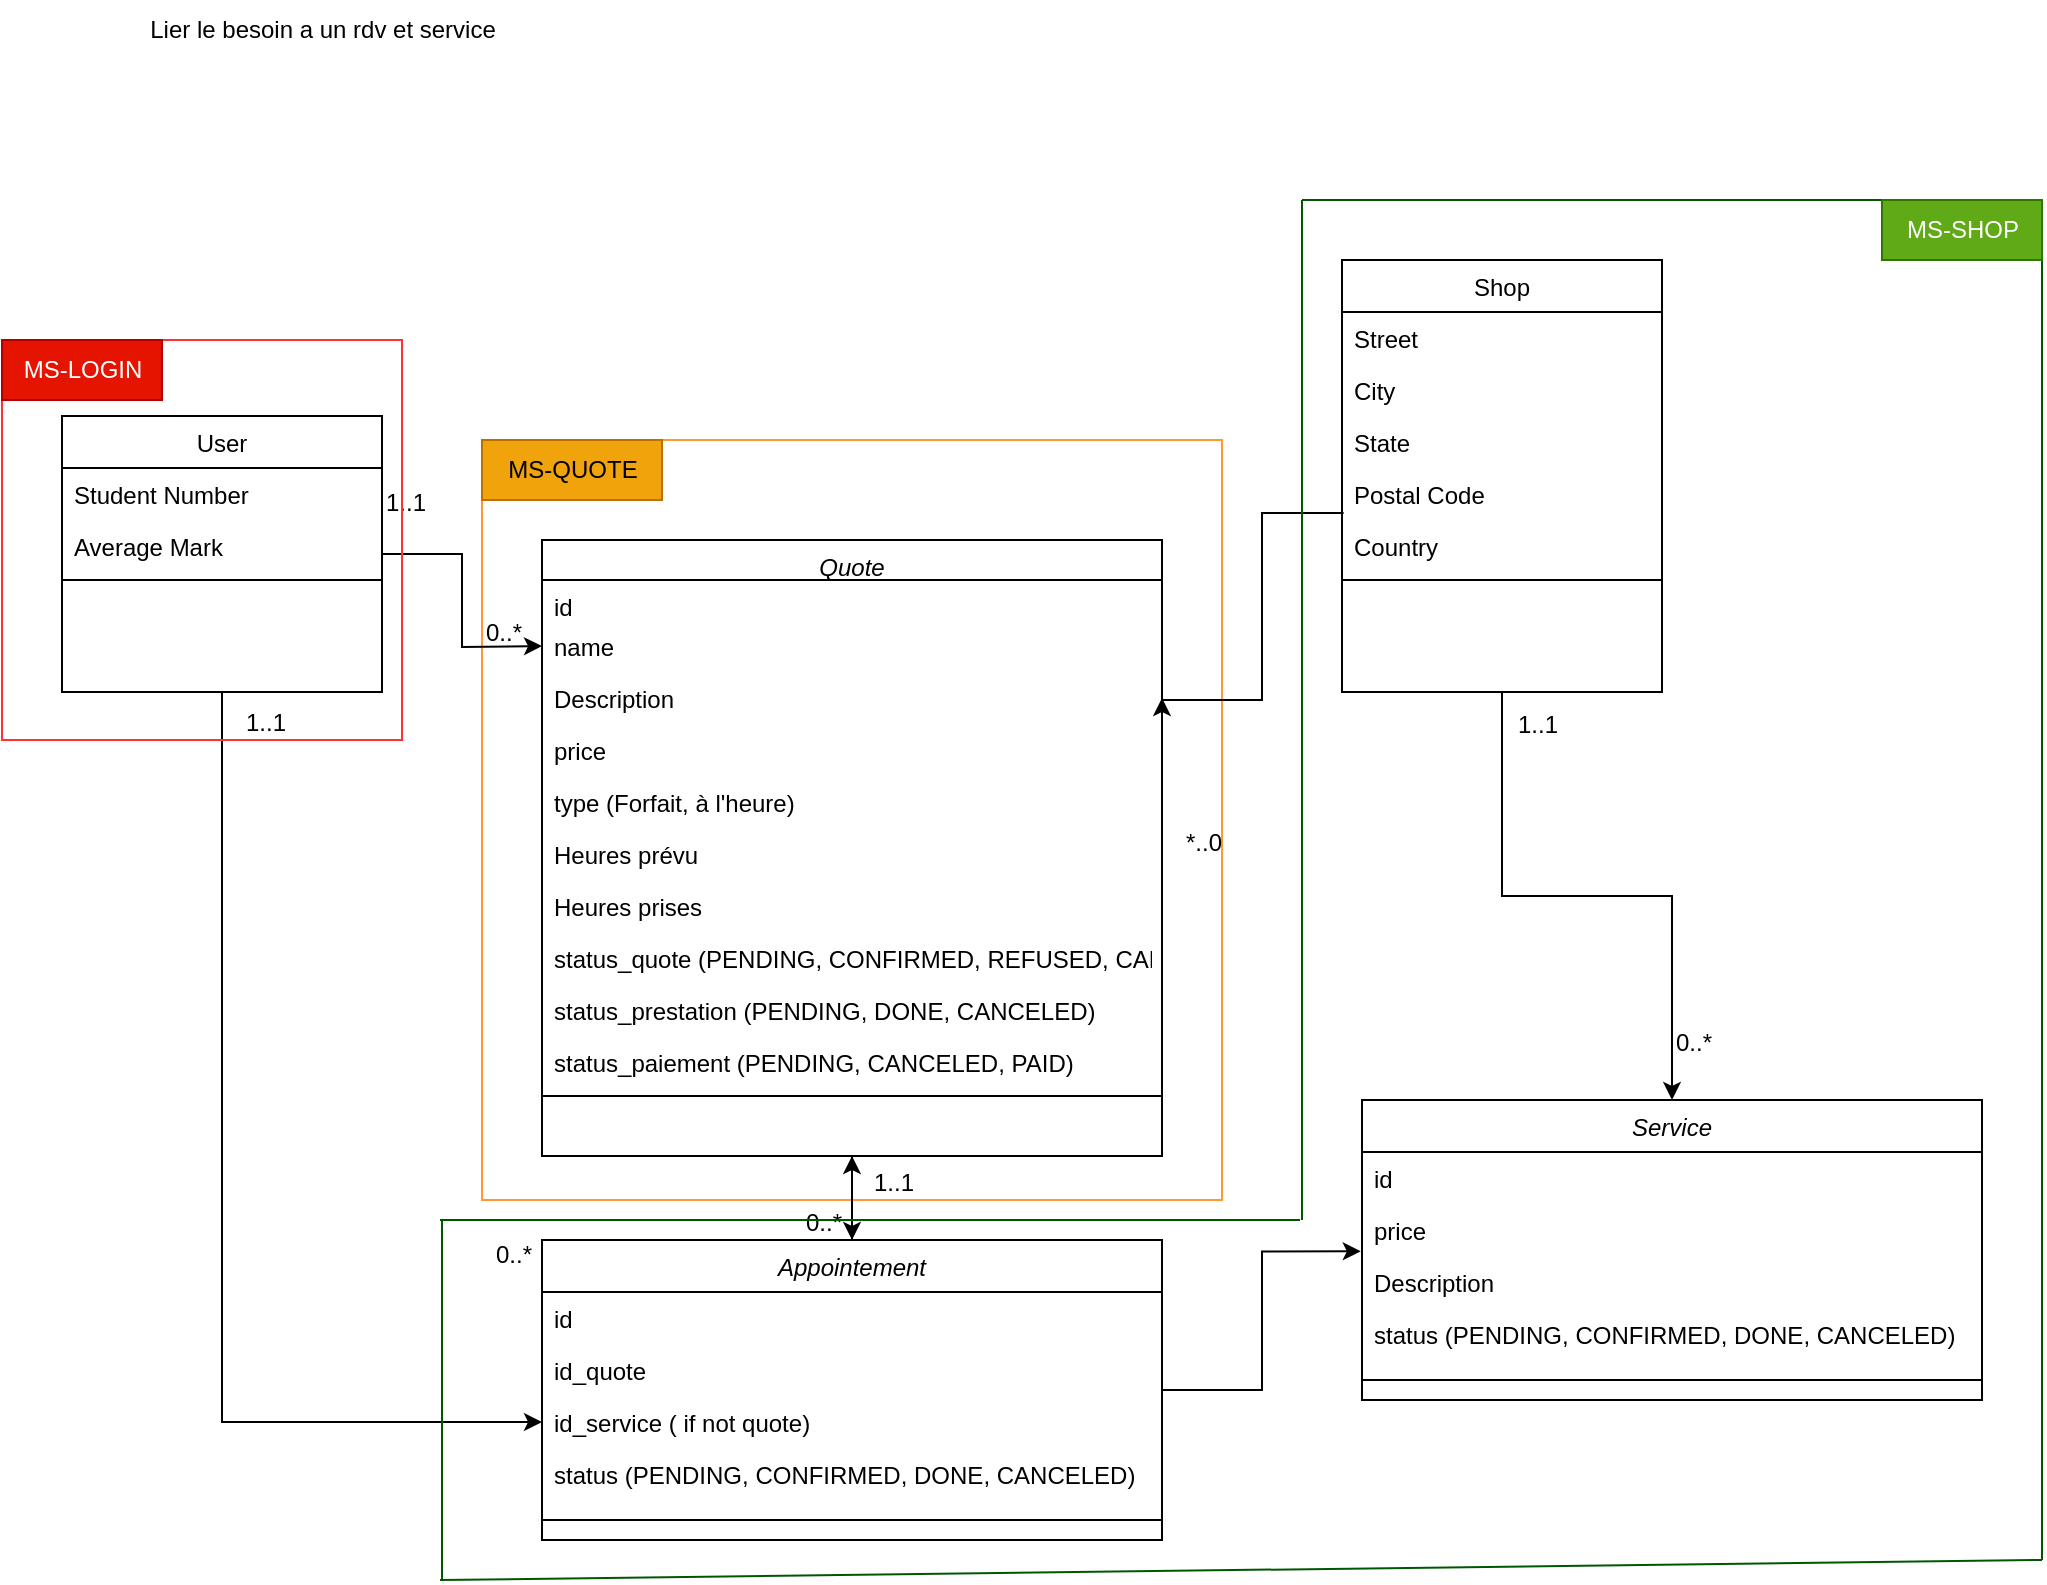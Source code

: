 <mxfile version="27.0.5">
  <diagram id="C5RBs43oDa-KdzZeNtuy" name="Page-1">
    <mxGraphModel dx="2253" dy="841" grid="1" gridSize="10" guides="1" tooltips="1" connect="1" arrows="1" fold="1" page="1" pageScale="1" pageWidth="827" pageHeight="1169" math="0" shadow="0">
      <root>
        <mxCell id="WIyWlLk6GJQsqaUBKTNV-0" />
        <mxCell id="WIyWlLk6GJQsqaUBKTNV-1" parent="WIyWlLk6GJQsqaUBKTNV-0" />
        <mxCell id="FIM97BLhAPrGq2V2twKV-51" value="" style="rounded=0;whiteSpace=wrap;html=1;fillColor=none;strokeColor=#FF9933;" vertex="1" parent="WIyWlLk6GJQsqaUBKTNV-1">
          <mxGeometry x="220" y="270" width="370" height="380" as="geometry" />
        </mxCell>
        <mxCell id="FIM97BLhAPrGq2V2twKV-27" style="edgeStyle=orthogonalEdgeStyle;rounded=0;orthogonalLoop=1;jettySize=auto;html=1;entryX=0;entryY=0.5;entryDx=0;entryDy=0;" edge="1" parent="WIyWlLk6GJQsqaUBKTNV-1" source="zkfFHV4jXpPFQw0GAbJ--6" target="FIM97BLhAPrGq2V2twKV-26">
          <mxGeometry relative="1" as="geometry" />
        </mxCell>
        <mxCell id="FIM97BLhAPrGq2V2twKV-42" style="edgeStyle=orthogonalEdgeStyle;rounded=0;orthogonalLoop=1;jettySize=auto;html=1;entryX=0;entryY=0.5;entryDx=0;entryDy=0;" edge="1" parent="WIyWlLk6GJQsqaUBKTNV-1" source="zkfFHV4jXpPFQw0GAbJ--6">
          <mxGeometry relative="1" as="geometry">
            <mxPoint x="250" y="373" as="targetPoint" />
          </mxGeometry>
        </mxCell>
        <mxCell id="zkfFHV4jXpPFQw0GAbJ--6" value="User" style="swimlane;fontStyle=0;align=center;verticalAlign=top;childLayout=stackLayout;horizontal=1;startSize=26;horizontalStack=0;resizeParent=1;resizeLast=0;collapsible=1;marginBottom=0;rounded=0;shadow=0;strokeWidth=1;" parent="WIyWlLk6GJQsqaUBKTNV-1" vertex="1">
          <mxGeometry x="10" y="258" width="160" height="138" as="geometry">
            <mxRectangle x="130" y="380" width="160" height="26" as="alternateBounds" />
          </mxGeometry>
        </mxCell>
        <mxCell id="zkfFHV4jXpPFQw0GAbJ--7" value="Student Number" style="text;align=left;verticalAlign=top;spacingLeft=4;spacingRight=4;overflow=hidden;rotatable=0;points=[[0,0.5],[1,0.5]];portConstraint=eastwest;" parent="zkfFHV4jXpPFQw0GAbJ--6" vertex="1">
          <mxGeometry y="26" width="160" height="26" as="geometry" />
        </mxCell>
        <mxCell id="zkfFHV4jXpPFQw0GAbJ--8" value="Average Mark" style="text;align=left;verticalAlign=top;spacingLeft=4;spacingRight=4;overflow=hidden;rotatable=0;points=[[0,0.5],[1,0.5]];portConstraint=eastwest;rounded=0;shadow=0;html=0;" parent="zkfFHV4jXpPFQw0GAbJ--6" vertex="1">
          <mxGeometry y="52" width="160" height="26" as="geometry" />
        </mxCell>
        <mxCell id="zkfFHV4jXpPFQw0GAbJ--9" value="" style="line;html=1;strokeWidth=1;align=left;verticalAlign=middle;spacingTop=-1;spacingLeft=3;spacingRight=3;rotatable=0;labelPosition=right;points=[];portConstraint=eastwest;" parent="zkfFHV4jXpPFQw0GAbJ--6" vertex="1">
          <mxGeometry y="78" width="160" height="8" as="geometry" />
        </mxCell>
        <mxCell id="FIM97BLhAPrGq2V2twKV-38" style="edgeStyle=orthogonalEdgeStyle;rounded=0;orthogonalLoop=1;jettySize=auto;html=1;entryX=0.5;entryY=0;entryDx=0;entryDy=0;" edge="1" parent="WIyWlLk6GJQsqaUBKTNV-1" source="zkfFHV4jXpPFQw0GAbJ--17" target="FIM97BLhAPrGq2V2twKV-30">
          <mxGeometry relative="1" as="geometry" />
        </mxCell>
        <mxCell id="zkfFHV4jXpPFQw0GAbJ--17" value="Shop" style="swimlane;fontStyle=0;align=center;verticalAlign=top;childLayout=stackLayout;horizontal=1;startSize=26;horizontalStack=0;resizeParent=1;resizeLast=0;collapsible=1;marginBottom=0;rounded=0;shadow=0;strokeWidth=1;" parent="WIyWlLk6GJQsqaUBKTNV-1" vertex="1">
          <mxGeometry x="650" y="180" width="160" height="216" as="geometry">
            <mxRectangle x="550" y="140" width="160" height="26" as="alternateBounds" />
          </mxGeometry>
        </mxCell>
        <mxCell id="zkfFHV4jXpPFQw0GAbJ--18" value="Street" style="text;align=left;verticalAlign=top;spacingLeft=4;spacingRight=4;overflow=hidden;rotatable=0;points=[[0,0.5],[1,0.5]];portConstraint=eastwest;" parent="zkfFHV4jXpPFQw0GAbJ--17" vertex="1">
          <mxGeometry y="26" width="160" height="26" as="geometry" />
        </mxCell>
        <mxCell id="zkfFHV4jXpPFQw0GAbJ--19" value="City" style="text;align=left;verticalAlign=top;spacingLeft=4;spacingRight=4;overflow=hidden;rotatable=0;points=[[0,0.5],[1,0.5]];portConstraint=eastwest;rounded=0;shadow=0;html=0;" parent="zkfFHV4jXpPFQw0GAbJ--17" vertex="1">
          <mxGeometry y="52" width="160" height="26" as="geometry" />
        </mxCell>
        <mxCell id="zkfFHV4jXpPFQw0GAbJ--20" value="State" style="text;align=left;verticalAlign=top;spacingLeft=4;spacingRight=4;overflow=hidden;rotatable=0;points=[[0,0.5],[1,0.5]];portConstraint=eastwest;rounded=0;shadow=0;html=0;" parent="zkfFHV4jXpPFQw0GAbJ--17" vertex="1">
          <mxGeometry y="78" width="160" height="26" as="geometry" />
        </mxCell>
        <mxCell id="zkfFHV4jXpPFQw0GAbJ--21" value="Postal Code" style="text;align=left;verticalAlign=top;spacingLeft=4;spacingRight=4;overflow=hidden;rotatable=0;points=[[0,0.5],[1,0.5]];portConstraint=eastwest;rounded=0;shadow=0;html=0;" parent="zkfFHV4jXpPFQw0GAbJ--17" vertex="1">
          <mxGeometry y="104" width="160" height="26" as="geometry" />
        </mxCell>
        <mxCell id="zkfFHV4jXpPFQw0GAbJ--22" value="Country" style="text;align=left;verticalAlign=top;spacingLeft=4;spacingRight=4;overflow=hidden;rotatable=0;points=[[0,0.5],[1,0.5]];portConstraint=eastwest;rounded=0;shadow=0;html=0;" parent="zkfFHV4jXpPFQw0GAbJ--17" vertex="1">
          <mxGeometry y="130" width="160" height="26" as="geometry" />
        </mxCell>
        <mxCell id="zkfFHV4jXpPFQw0GAbJ--23" value="" style="line;html=1;strokeWidth=1;align=left;verticalAlign=middle;spacingTop=-1;spacingLeft=3;spacingRight=3;rotatable=0;labelPosition=right;points=[];portConstraint=eastwest;" parent="zkfFHV4jXpPFQw0GAbJ--17" vertex="1">
          <mxGeometry y="156" width="160" height="8" as="geometry" />
        </mxCell>
        <mxCell id="FIM97BLhAPrGq2V2twKV-2" value="1..1" style="resizable=0;align=left;verticalAlign=bottom;labelBackgroundColor=none;fontSize=12;direction=south;rotation=0;" connectable="0" vertex="1" parent="WIyWlLk6GJQsqaUBKTNV-1">
          <mxGeometry x="170" y="309.999" as="geometry" />
        </mxCell>
        <mxCell id="FIM97BLhAPrGq2V2twKV-4" value="Lier le besoin a un rdv et service" style="text;html=1;align=center;verticalAlign=middle;resizable=0;points=[];autosize=1;strokeColor=none;fillColor=none;" vertex="1" parent="WIyWlLk6GJQsqaUBKTNV-1">
          <mxGeometry x="40" y="50" width="200" height="30" as="geometry" />
        </mxCell>
        <mxCell id="FIM97BLhAPrGq2V2twKV-5" value="Quote" style="swimlane;fontStyle=2;align=center;verticalAlign=top;childLayout=stackLayout;horizontal=1;startSize=20;horizontalStack=0;resizeParent=1;resizeLast=0;collapsible=1;marginBottom=0;rounded=0;shadow=0;strokeWidth=1;" vertex="1" parent="WIyWlLk6GJQsqaUBKTNV-1">
          <mxGeometry x="250" y="320" width="310" height="308" as="geometry">
            <mxRectangle x="270" y="270" width="160" height="26" as="alternateBounds" />
          </mxGeometry>
        </mxCell>
        <mxCell id="FIM97BLhAPrGq2V2twKV-6" value="id" style="text;align=left;verticalAlign=top;spacingLeft=4;spacingRight=4;overflow=hidden;rotatable=0;points=[[0,0.5],[1,0.5]];portConstraint=eastwest;" vertex="1" parent="FIM97BLhAPrGq2V2twKV-5">
          <mxGeometry y="20" width="310" height="20" as="geometry" />
        </mxCell>
        <mxCell id="FIM97BLhAPrGq2V2twKV-68" value="name" style="text;align=left;verticalAlign=top;spacingLeft=4;spacingRight=4;overflow=hidden;rotatable=0;points=[[0,0.5],[1,0.5]];portConstraint=eastwest;rounded=0;shadow=0;html=0;" vertex="1" parent="FIM97BLhAPrGq2V2twKV-5">
          <mxGeometry y="40" width="310" height="26" as="geometry" />
        </mxCell>
        <mxCell id="FIM97BLhAPrGq2V2twKV-69" value="Description" style="text;align=left;verticalAlign=top;spacingLeft=4;spacingRight=4;overflow=hidden;rotatable=0;points=[[0,0.5],[1,0.5]];portConstraint=eastwest;rounded=0;shadow=0;html=0;" vertex="1" parent="FIM97BLhAPrGq2V2twKV-5">
          <mxGeometry y="66" width="310" height="26" as="geometry" />
        </mxCell>
        <mxCell id="FIM97BLhAPrGq2V2twKV-46" value="price" style="text;align=left;verticalAlign=top;spacingLeft=4;spacingRight=4;overflow=hidden;rotatable=0;points=[[0,0.5],[1,0.5]];portConstraint=eastwest;rounded=0;shadow=0;html=0;" vertex="1" parent="FIM97BLhAPrGq2V2twKV-5">
          <mxGeometry y="92" width="310" height="26" as="geometry" />
        </mxCell>
        <mxCell id="FIM97BLhAPrGq2V2twKV-47" value="type (Forfait, à l&#39;heure)" style="text;align=left;verticalAlign=top;spacingLeft=4;spacingRight=4;overflow=hidden;rotatable=0;points=[[0,0.5],[1,0.5]];portConstraint=eastwest;rounded=0;shadow=0;html=0;" vertex="1" parent="FIM97BLhAPrGq2V2twKV-5">
          <mxGeometry y="118" width="310" height="26" as="geometry" />
        </mxCell>
        <mxCell id="FIM97BLhAPrGq2V2twKV-62" value="Heures prévu" style="text;align=left;verticalAlign=top;spacingLeft=4;spacingRight=4;overflow=hidden;rotatable=0;points=[[0,0.5],[1,0.5]];portConstraint=eastwest;rounded=0;shadow=0;html=0;" vertex="1" parent="FIM97BLhAPrGq2V2twKV-5">
          <mxGeometry y="144" width="310" height="26" as="geometry" />
        </mxCell>
        <mxCell id="FIM97BLhAPrGq2V2twKV-63" value="Heures prises" style="text;align=left;verticalAlign=top;spacingLeft=4;spacingRight=4;overflow=hidden;rotatable=0;points=[[0,0.5],[1,0.5]];portConstraint=eastwest;rounded=0;shadow=0;html=0;" vertex="1" parent="FIM97BLhAPrGq2V2twKV-5">
          <mxGeometry y="170" width="310" height="26" as="geometry" />
        </mxCell>
        <mxCell id="FIM97BLhAPrGq2V2twKV-66" value="status_quote (PENDING, CONFIRMED, REFUSED, CANCELD)" style="text;align=left;verticalAlign=top;spacingLeft=4;spacingRight=4;overflow=hidden;rotatable=0;points=[[0,0.5],[1,0.5]];portConstraint=eastwest;rounded=0;shadow=0;html=0;" vertex="1" parent="FIM97BLhAPrGq2V2twKV-5">
          <mxGeometry y="196" width="310" height="26" as="geometry" />
        </mxCell>
        <mxCell id="FIM97BLhAPrGq2V2twKV-65" value="status_prestation (PENDING, DONE, CANCELED)&#xa;" style="text;align=left;verticalAlign=top;spacingLeft=4;spacingRight=4;overflow=hidden;rotatable=0;points=[[0,0.5],[1,0.5]];portConstraint=eastwest;rounded=0;shadow=0;html=0;" vertex="1" parent="FIM97BLhAPrGq2V2twKV-5">
          <mxGeometry y="222" width="310" height="26" as="geometry" />
        </mxCell>
        <mxCell id="FIM97BLhAPrGq2V2twKV-9" value="status_paiement (PENDING, CANCELED, PAID)&#xa;" style="text;align=left;verticalAlign=top;spacingLeft=4;spacingRight=4;overflow=hidden;rotatable=0;points=[[0,0.5],[1,0.5]];portConstraint=eastwest;rounded=0;shadow=0;html=0;" vertex="1" parent="FIM97BLhAPrGq2V2twKV-5">
          <mxGeometry y="248" width="310" height="26" as="geometry" />
        </mxCell>
        <mxCell id="FIM97BLhAPrGq2V2twKV-10" value="" style="line;html=1;strokeWidth=1;align=left;verticalAlign=middle;spacingTop=-1;spacingLeft=3;spacingRight=3;rotatable=0;labelPosition=right;points=[];portConstraint=eastwest;" vertex="1" parent="FIM97BLhAPrGq2V2twKV-5">
          <mxGeometry y="274" width="310" height="8" as="geometry" />
        </mxCell>
        <mxCell id="FIM97BLhAPrGq2V2twKV-20" style="edgeStyle=orthogonalEdgeStyle;rounded=0;orthogonalLoop=1;jettySize=auto;html=1;entryX=0.5;entryY=0;entryDx=0;entryDy=0;" edge="1" parent="WIyWlLk6GJQsqaUBKTNV-1" source="FIM97BLhAPrGq2V2twKV-5" target="FIM97BLhAPrGq2V2twKV-14">
          <mxGeometry relative="1" as="geometry" />
        </mxCell>
        <mxCell id="FIM97BLhAPrGq2V2twKV-21" style="edgeStyle=orthogonalEdgeStyle;rounded=0;orthogonalLoop=1;jettySize=auto;html=1;entryX=0.5;entryY=1;entryDx=0;entryDy=0;" edge="1" parent="WIyWlLk6GJQsqaUBKTNV-1" source="FIM97BLhAPrGq2V2twKV-14" target="FIM97BLhAPrGq2V2twKV-5">
          <mxGeometry relative="1" as="geometry" />
        </mxCell>
        <mxCell id="FIM97BLhAPrGq2V2twKV-14" value="Appointement" style="swimlane;fontStyle=2;align=center;verticalAlign=top;childLayout=stackLayout;horizontal=1;startSize=26;horizontalStack=0;resizeParent=1;resizeLast=0;collapsible=1;marginBottom=0;rounded=0;shadow=0;strokeWidth=1;" vertex="1" parent="WIyWlLk6GJQsqaUBKTNV-1">
          <mxGeometry x="250" y="670" width="310" height="150" as="geometry">
            <mxRectangle x="270" y="270" width="160" height="26" as="alternateBounds" />
          </mxGeometry>
        </mxCell>
        <mxCell id="FIM97BLhAPrGq2V2twKV-15" value="id" style="text;align=left;verticalAlign=top;spacingLeft=4;spacingRight=4;overflow=hidden;rotatable=0;points=[[0,0.5],[1,0.5]];portConstraint=eastwest;" vertex="1" parent="FIM97BLhAPrGq2V2twKV-14">
          <mxGeometry y="26" width="310" height="26" as="geometry" />
        </mxCell>
        <mxCell id="FIM97BLhAPrGq2V2twKV-16" value="id_quote" style="text;align=left;verticalAlign=top;spacingLeft=4;spacingRight=4;overflow=hidden;rotatable=0;points=[[0,0.5],[1,0.5]];portConstraint=eastwest;rounded=0;shadow=0;html=0;" vertex="1" parent="FIM97BLhAPrGq2V2twKV-14">
          <mxGeometry y="52" width="310" height="26" as="geometry" />
        </mxCell>
        <mxCell id="FIM97BLhAPrGq2V2twKV-26" value="id_service ( if not quote)" style="text;align=left;verticalAlign=top;spacingLeft=4;spacingRight=4;overflow=hidden;rotatable=0;points=[[0,0.5],[1,0.5]];portConstraint=eastwest;rounded=0;shadow=0;html=0;" vertex="1" parent="FIM97BLhAPrGq2V2twKV-14">
          <mxGeometry y="78" width="310" height="26" as="geometry" />
        </mxCell>
        <mxCell id="FIM97BLhAPrGq2V2twKV-17" value="status (PENDING, CONFIRMED, DONE, CANCELED)&#xa;" style="text;align=left;verticalAlign=top;spacingLeft=4;spacingRight=4;overflow=hidden;rotatable=0;points=[[0,0.5],[1,0.5]];portConstraint=eastwest;rounded=0;shadow=0;html=0;" vertex="1" parent="FIM97BLhAPrGq2V2twKV-14">
          <mxGeometry y="104" width="310" height="26" as="geometry" />
        </mxCell>
        <mxCell id="FIM97BLhAPrGq2V2twKV-18" value="" style="line;html=1;strokeWidth=1;align=left;verticalAlign=middle;spacingTop=-1;spacingLeft=3;spacingRight=3;rotatable=0;labelPosition=right;points=[];portConstraint=eastwest;" vertex="1" parent="FIM97BLhAPrGq2V2twKV-14">
          <mxGeometry y="130" width="310" height="20" as="geometry" />
        </mxCell>
        <mxCell id="FIM97BLhAPrGq2V2twKV-24" value="1..1" style="resizable=0;align=left;verticalAlign=bottom;labelBackgroundColor=none;fontSize=12;direction=west;rotation=0;" connectable="0" vertex="1" parent="WIyWlLk6GJQsqaUBKTNV-1">
          <mxGeometry x="414" y="649.999" as="geometry" />
        </mxCell>
        <mxCell id="FIM97BLhAPrGq2V2twKV-25" value="0..*" style="resizable=0;align=left;verticalAlign=bottom;labelBackgroundColor=none;fontSize=12;direction=east;rotation=0;" connectable="0" vertex="1" parent="WIyWlLk6GJQsqaUBKTNV-1">
          <mxGeometry x="380" y="669.999" as="geometry" />
        </mxCell>
        <mxCell id="FIM97BLhAPrGq2V2twKV-28" value="0..*" style="resizable=0;align=left;verticalAlign=bottom;labelBackgroundColor=none;fontSize=12;direction=east;" connectable="0" vertex="1" parent="WIyWlLk6GJQsqaUBKTNV-1">
          <mxGeometry x="280" y="379.999" as="geometry">
            <mxPoint x="-55" y="306" as="offset" />
          </mxGeometry>
        </mxCell>
        <mxCell id="FIM97BLhAPrGq2V2twKV-29" value="1..1" style="resizable=0;align=left;verticalAlign=bottom;labelBackgroundColor=none;fontSize=12;direction=south;rotation=0;" connectable="0" vertex="1" parent="WIyWlLk6GJQsqaUBKTNV-1">
          <mxGeometry x="100" y="419.999" as="geometry" />
        </mxCell>
        <mxCell id="FIM97BLhAPrGq2V2twKV-30" value="Service" style="swimlane;fontStyle=2;align=center;verticalAlign=top;childLayout=stackLayout;horizontal=1;startSize=26;horizontalStack=0;resizeParent=1;resizeLast=0;collapsible=1;marginBottom=0;rounded=0;shadow=0;strokeWidth=1;" vertex="1" parent="WIyWlLk6GJQsqaUBKTNV-1">
          <mxGeometry x="660" y="600" width="310" height="150" as="geometry">
            <mxRectangle x="270" y="270" width="160" height="26" as="alternateBounds" />
          </mxGeometry>
        </mxCell>
        <mxCell id="FIM97BLhAPrGq2V2twKV-31" value="id" style="text;align=left;verticalAlign=top;spacingLeft=4;spacingRight=4;overflow=hidden;rotatable=0;points=[[0,0.5],[1,0.5]];portConstraint=eastwest;" vertex="1" parent="FIM97BLhAPrGq2V2twKV-30">
          <mxGeometry y="26" width="310" height="26" as="geometry" />
        </mxCell>
        <mxCell id="FIM97BLhAPrGq2V2twKV-33" value="price" style="text;align=left;verticalAlign=top;spacingLeft=4;spacingRight=4;overflow=hidden;rotatable=0;points=[[0,0.5],[1,0.5]];portConstraint=eastwest;rounded=0;shadow=0;html=0;" vertex="1" parent="FIM97BLhAPrGq2V2twKV-30">
          <mxGeometry y="52" width="310" height="26" as="geometry" />
        </mxCell>
        <mxCell id="FIM97BLhAPrGq2V2twKV-36" value="Description" style="text;align=left;verticalAlign=top;spacingLeft=4;spacingRight=4;overflow=hidden;rotatable=0;points=[[0,0.5],[1,0.5]];portConstraint=eastwest;rounded=0;shadow=0;html=0;" vertex="1" parent="FIM97BLhAPrGq2V2twKV-30">
          <mxGeometry y="78" width="310" height="26" as="geometry" />
        </mxCell>
        <mxCell id="FIM97BLhAPrGq2V2twKV-34" value="status (PENDING, CONFIRMED, DONE, CANCELED)&#xa;" style="text;align=left;verticalAlign=top;spacingLeft=4;spacingRight=4;overflow=hidden;rotatable=0;points=[[0,0.5],[1,0.5]];portConstraint=eastwest;rounded=0;shadow=0;html=0;" vertex="1" parent="FIM97BLhAPrGq2V2twKV-30">
          <mxGeometry y="104" width="310" height="26" as="geometry" />
        </mxCell>
        <mxCell id="FIM97BLhAPrGq2V2twKV-35" value="" style="line;html=1;strokeWidth=1;align=left;verticalAlign=middle;spacingTop=-1;spacingLeft=3;spacingRight=3;rotatable=0;labelPosition=right;points=[];portConstraint=eastwest;" vertex="1" parent="FIM97BLhAPrGq2V2twKV-30">
          <mxGeometry y="130" width="310" height="20" as="geometry" />
        </mxCell>
        <mxCell id="FIM97BLhAPrGq2V2twKV-37" style="edgeStyle=orthogonalEdgeStyle;rounded=0;orthogonalLoop=1;jettySize=auto;html=1;entryX=-0.002;entryY=0.91;entryDx=0;entryDy=0;entryPerimeter=0;" edge="1" parent="WIyWlLk6GJQsqaUBKTNV-1" source="FIM97BLhAPrGq2V2twKV-14" target="FIM97BLhAPrGq2V2twKV-33">
          <mxGeometry relative="1" as="geometry" />
        </mxCell>
        <mxCell id="FIM97BLhAPrGq2V2twKV-39" value="0..*" style="resizable=0;align=left;verticalAlign=bottom;labelBackgroundColor=none;fontSize=12;direction=east;" connectable="0" vertex="1" parent="WIyWlLk6GJQsqaUBKTNV-1">
          <mxGeometry x="815" y="579.999" as="geometry" />
        </mxCell>
        <mxCell id="FIM97BLhAPrGq2V2twKV-40" value="1..1" style="resizable=0;align=left;verticalAlign=bottom;labelBackgroundColor=none;fontSize=12;direction=east;" connectable="0" vertex="1" parent="WIyWlLk6GJQsqaUBKTNV-1">
          <mxGeometry x="740" y="409.999" as="geometry">
            <mxPoint x="-4" y="11" as="offset" />
          </mxGeometry>
        </mxCell>
        <mxCell id="FIM97BLhAPrGq2V2twKV-43" value="0..*" style="resizable=0;align=left;verticalAlign=bottom;labelBackgroundColor=none;fontSize=12;direction=south;rotation=0;" connectable="0" vertex="1" parent="WIyWlLk6GJQsqaUBKTNV-1">
          <mxGeometry x="220" y="374.999" as="geometry" />
        </mxCell>
        <mxCell id="FIM97BLhAPrGq2V2twKV-44" style="edgeStyle=orthogonalEdgeStyle;rounded=0;orthogonalLoop=1;jettySize=auto;html=1;entryX=1;entryY=0.5;entryDx=0;entryDy=0;exitX=0.005;exitY=0.865;exitDx=0;exitDy=0;exitPerimeter=0;" edge="1" parent="WIyWlLk6GJQsqaUBKTNV-1" source="zkfFHV4jXpPFQw0GAbJ--21" target="FIM97BLhAPrGq2V2twKV-69">
          <mxGeometry relative="1" as="geometry">
            <mxPoint x="560" y="373" as="targetPoint" />
            <Array as="points">
              <mxPoint x="610" y="307" />
              <mxPoint x="610" y="400" />
              <mxPoint x="560" y="400" />
            </Array>
          </mxGeometry>
        </mxCell>
        <mxCell id="FIM97BLhAPrGq2V2twKV-45" value="*..0" style="resizable=0;align=left;verticalAlign=bottom;labelBackgroundColor=none;fontSize=12;" connectable="0" vertex="1" parent="WIyWlLk6GJQsqaUBKTNV-1">
          <mxGeometry x="570" y="480.003" as="geometry" />
        </mxCell>
        <mxCell id="FIM97BLhAPrGq2V2twKV-48" value="" style="whiteSpace=wrap;html=1;aspect=fixed;fillColor=none;strokeColor=#FF3333;" vertex="1" parent="WIyWlLk6GJQsqaUBKTNV-1">
          <mxGeometry x="-20" y="220" width="200" height="200" as="geometry" />
        </mxCell>
        <mxCell id="FIM97BLhAPrGq2V2twKV-49" value="MS-LOGIN" style="text;html=1;align=center;verticalAlign=middle;resizable=0;points=[];autosize=1;strokeColor=#B20000;fillColor=#e51400;fontColor=#ffffff;" vertex="1" parent="WIyWlLk6GJQsqaUBKTNV-1">
          <mxGeometry x="-20" y="220" width="80" height="30" as="geometry" />
        </mxCell>
        <mxCell id="FIM97BLhAPrGq2V2twKV-52" value="MS-QUOTE" style="text;html=1;align=center;verticalAlign=middle;resizable=0;points=[];autosize=1;strokeColor=#BD7000;fillColor=#f0a30a;fontColor=#000000;" vertex="1" parent="WIyWlLk6GJQsqaUBKTNV-1">
          <mxGeometry x="220" y="270" width="90" height="30" as="geometry" />
        </mxCell>
        <mxCell id="FIM97BLhAPrGq2V2twKV-55" value="" style="endArrow=none;html=1;rounded=0;fillColor=#008a00;strokeColor=#005700;" edge="1" parent="WIyWlLk6GJQsqaUBKTNV-1">
          <mxGeometry width="50" height="50" relative="1" as="geometry">
            <mxPoint x="630" y="660" as="sourcePoint" />
            <mxPoint x="630" y="150" as="targetPoint" />
          </mxGeometry>
        </mxCell>
        <mxCell id="FIM97BLhAPrGq2V2twKV-56" value="" style="endArrow=none;html=1;rounded=0;fillColor=#008a00;strokeColor=#005700;" edge="1" parent="WIyWlLk6GJQsqaUBKTNV-1">
          <mxGeometry width="50" height="50" relative="1" as="geometry">
            <mxPoint x="629" y="660" as="sourcePoint" />
            <mxPoint x="199" y="660" as="targetPoint" />
          </mxGeometry>
        </mxCell>
        <mxCell id="FIM97BLhAPrGq2V2twKV-57" value="" style="endArrow=none;html=1;rounded=0;fillColor=#008a00;strokeColor=#005700;" edge="1" parent="WIyWlLk6GJQsqaUBKTNV-1">
          <mxGeometry width="50" height="50" relative="1" as="geometry">
            <mxPoint x="1000" y="830" as="sourcePoint" />
            <mxPoint x="199" y="840" as="targetPoint" />
          </mxGeometry>
        </mxCell>
        <mxCell id="FIM97BLhAPrGq2V2twKV-58" value="" style="endArrow=none;html=1;rounded=0;fillColor=#008a00;strokeColor=#005700;" edge="1" parent="WIyWlLk6GJQsqaUBKTNV-1">
          <mxGeometry width="50" height="50" relative="1" as="geometry">
            <mxPoint x="1000" y="830" as="sourcePoint" />
            <mxPoint x="1000" y="150" as="targetPoint" />
          </mxGeometry>
        </mxCell>
        <mxCell id="FIM97BLhAPrGq2V2twKV-59" value="" style="endArrow=none;html=1;rounded=0;fillColor=#008a00;strokeColor=#005700;" edge="1" parent="WIyWlLk6GJQsqaUBKTNV-1">
          <mxGeometry width="50" height="50" relative="1" as="geometry">
            <mxPoint x="200" y="840" as="sourcePoint" />
            <mxPoint x="200" y="660" as="targetPoint" />
          </mxGeometry>
        </mxCell>
        <mxCell id="FIM97BLhAPrGq2V2twKV-60" value="" style="endArrow=none;html=1;rounded=0;fillColor=#008a00;strokeColor=#005700;" edge="1" parent="WIyWlLk6GJQsqaUBKTNV-1">
          <mxGeometry width="50" height="50" relative="1" as="geometry">
            <mxPoint x="1000" y="150" as="sourcePoint" />
            <mxPoint x="630" y="150" as="targetPoint" />
          </mxGeometry>
        </mxCell>
        <mxCell id="FIM97BLhAPrGq2V2twKV-61" value="MS-SHOP" style="text;html=1;align=center;verticalAlign=middle;resizable=0;points=[];autosize=1;strokeColor=#2D7600;fillColor=#60a917;fontColor=#ffffff;" vertex="1" parent="WIyWlLk6GJQsqaUBKTNV-1">
          <mxGeometry x="920" y="150" width="80" height="30" as="geometry" />
        </mxCell>
      </root>
    </mxGraphModel>
  </diagram>
</mxfile>
